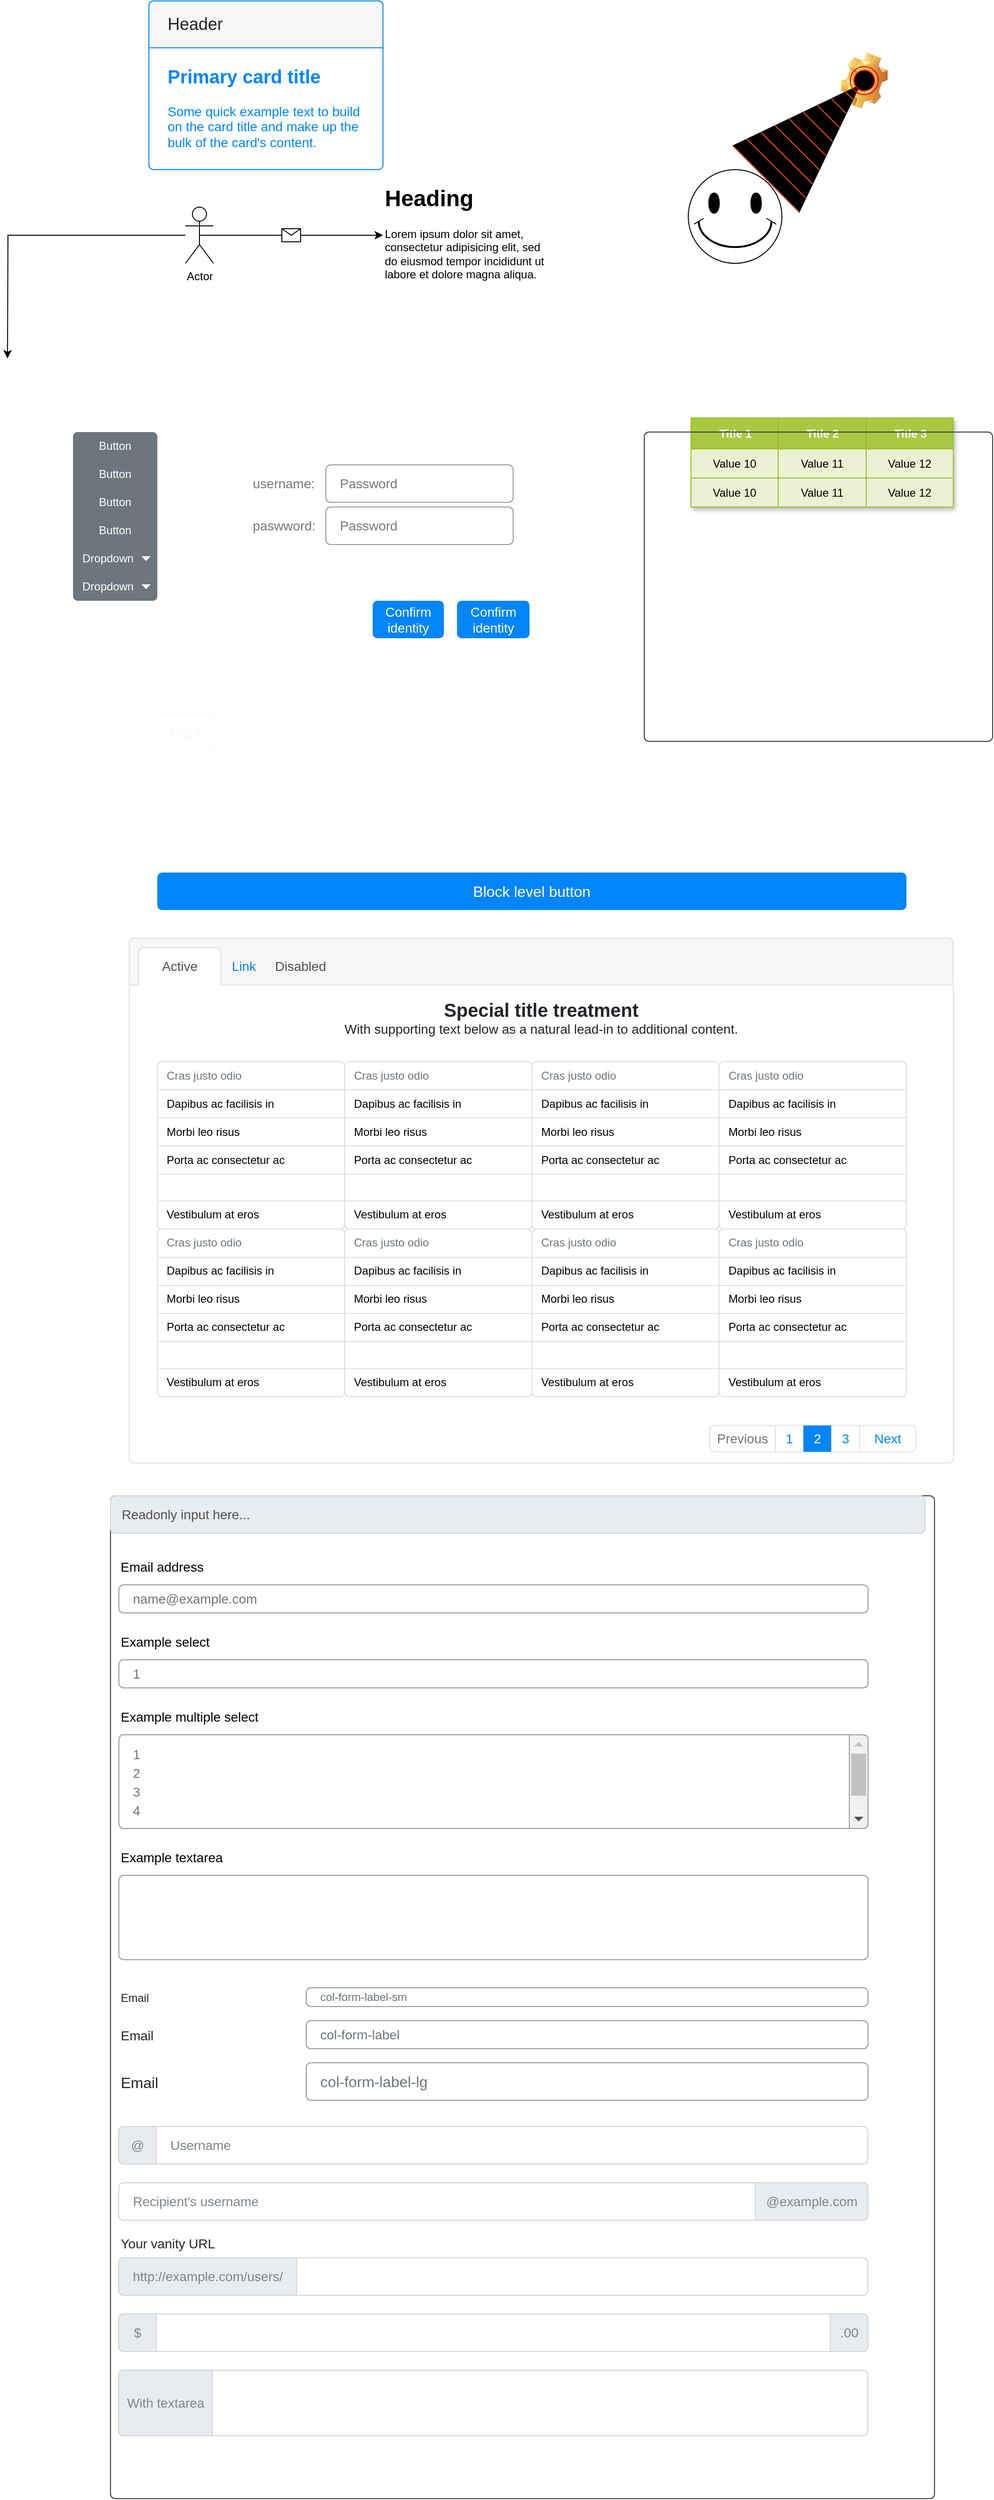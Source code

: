 <mxfile version="24.4.8" type="gitlab">
  <diagram name="第 1 页" id="9zwIhKaYvSqJIRRvtSnT">
    <mxGraphModel dx="2253" dy="757" grid="1" gridSize="10" guides="1" tooltips="1" connect="1" arrows="1" fold="1" page="1" pageScale="1" pageWidth="827" pageHeight="1169" math="1" shadow="0">
      <root>
        <mxCell id="0" />
        <mxCell id="1" parent="0" />
        <mxCell id="rvJyyvLzwJ9JPTI21MUX-2" value="&lt;h1 style=&quot;margin-top: 0px;&quot;&gt;Heading&lt;/h1&gt;&lt;p&gt;Lorem ipsum dolor sit amet, consectetur adipisicing elit, sed do eiusmod tempor incididunt ut labore et dolore magna aliqua.&lt;/p&gt;" style="text;html=1;whiteSpace=wrap;overflow=hidden;rounded=0;" parent="1" vertex="1">
          <mxGeometry x="401" y="260" width="180" height="120" as="geometry" />
        </mxCell>
        <mxCell id="rvJyyvLzwJ9JPTI21MUX-87" value="" style="edgeStyle=orthogonalEdgeStyle;rounded=0;orthogonalLoop=1;jettySize=auto;html=1;" parent="1" source="rvJyyvLzwJ9JPTI21MUX-85" edge="1">
          <mxGeometry relative="1" as="geometry">
            <mxPoint y="451.5" as="targetPoint" />
          </mxGeometry>
        </mxCell>
        <mxCell id="rvJyyvLzwJ9JPTI21MUX-85" value="Actor" style="shape=umlActor;verticalLabelPosition=bottom;verticalAlign=top;html=1;outlineConnect=0;" parent="1" vertex="1">
          <mxGeometry x="190" y="290" width="30" height="60" as="geometry" />
        </mxCell>
        <mxCell id="rvJyyvLzwJ9JPTI21MUX-101" value="" style="endArrow=classic;html=1;rounded=0;exitX=0.5;exitY=0.5;exitDx=0;exitDy=0;exitPerimeter=0;" parent="1" source="rvJyyvLzwJ9JPTI21MUX-85" target="rvJyyvLzwJ9JPTI21MUX-2" edge="1">
          <mxGeometry relative="1" as="geometry">
            <mxPoint x="231" y="320" as="sourcePoint" />
            <mxPoint x="331" y="320" as="targetPoint" />
          </mxGeometry>
        </mxCell>
        <mxCell id="rvJyyvLzwJ9JPTI21MUX-102" value="" style="shape=message;html=1;outlineConnect=0;" parent="rvJyyvLzwJ9JPTI21MUX-101" vertex="1">
          <mxGeometry width="20" height="14" relative="1" as="geometry">
            <mxPoint x="-10" y="-7" as="offset" />
          </mxGeometry>
        </mxCell>
        <mxCell id="rvJyyvLzwJ9JPTI21MUX-103" value="Assets" style="childLayout=tableLayout;recursiveResize=0;strokeColor=#98bf21;fillColor=#A7C942;shadow=1;" parent="1" vertex="1">
          <mxGeometry x="730" y="515" width="280" height="95" as="geometry" />
        </mxCell>
        <mxCell id="rvJyyvLzwJ9JPTI21MUX-104" style="shape=tableRow;horizontal=0;startSize=0;swimlaneHead=0;swimlaneBody=0;top=0;left=0;bottom=0;right=0;dropTarget=0;collapsible=0;recursiveResize=0;expand=0;fontStyle=0;strokeColor=inherit;fillColor=#ffffff;" parent="rvJyyvLzwJ9JPTI21MUX-103" vertex="1">
          <mxGeometry width="280" height="33" as="geometry" />
        </mxCell>
        <mxCell id="rvJyyvLzwJ9JPTI21MUX-105" value="Title 1" style="connectable=0;recursiveResize=0;strokeColor=inherit;fillColor=#A7C942;align=center;fontStyle=1;fontColor=#FFFFFF;html=1;" parent="rvJyyvLzwJ9JPTI21MUX-104" vertex="1">
          <mxGeometry width="93" height="33" as="geometry">
            <mxRectangle width="93" height="33" as="alternateBounds" />
          </mxGeometry>
        </mxCell>
        <mxCell id="rvJyyvLzwJ9JPTI21MUX-106" value="Title 2" style="connectable=0;recursiveResize=0;strokeColor=inherit;fillColor=#A7C942;align=center;fontStyle=1;fontColor=#FFFFFF;html=1;" parent="rvJyyvLzwJ9JPTI21MUX-104" vertex="1">
          <mxGeometry x="93" width="94" height="33" as="geometry">
            <mxRectangle width="94" height="33" as="alternateBounds" />
          </mxGeometry>
        </mxCell>
        <mxCell id="rvJyyvLzwJ9JPTI21MUX-107" value="Title 3" style="connectable=0;recursiveResize=0;strokeColor=inherit;fillColor=#A7C942;align=center;fontStyle=1;fontColor=#FFFFFF;html=1;" parent="rvJyyvLzwJ9JPTI21MUX-104" vertex="1">
          <mxGeometry x="187" width="93" height="33" as="geometry">
            <mxRectangle width="93" height="33" as="alternateBounds" />
          </mxGeometry>
        </mxCell>
        <mxCell id="rvJyyvLzwJ9JPTI21MUX-120" value="" style="shape=tableRow;horizontal=0;startSize=0;swimlaneHead=0;swimlaneBody=0;top=0;left=0;bottom=0;right=0;dropTarget=0;collapsible=0;recursiveResize=0;expand=0;fontStyle=1;strokeColor=inherit;fillColor=#EAF2D3;" parent="rvJyyvLzwJ9JPTI21MUX-103" vertex="1">
          <mxGeometry y="33" width="280" height="31" as="geometry" />
        </mxCell>
        <mxCell id="rvJyyvLzwJ9JPTI21MUX-121" value="Value 10" style="connectable=0;recursiveResize=0;strokeColor=inherit;fillColor=inherit;whiteSpace=wrap;html=1;" parent="rvJyyvLzwJ9JPTI21MUX-120" vertex="1">
          <mxGeometry width="93" height="31" as="geometry">
            <mxRectangle width="93" height="31" as="alternateBounds" />
          </mxGeometry>
        </mxCell>
        <mxCell id="rvJyyvLzwJ9JPTI21MUX-122" value="Value 11" style="connectable=0;recursiveResize=0;strokeColor=inherit;fillColor=inherit;whiteSpace=wrap;html=1;" parent="rvJyyvLzwJ9JPTI21MUX-120" vertex="1">
          <mxGeometry x="93" width="94" height="31" as="geometry">
            <mxRectangle width="94" height="31" as="alternateBounds" />
          </mxGeometry>
        </mxCell>
        <mxCell id="rvJyyvLzwJ9JPTI21MUX-123" value="Value 12" style="connectable=0;recursiveResize=0;strokeColor=inherit;fillColor=inherit;whiteSpace=wrap;html=1;" parent="rvJyyvLzwJ9JPTI21MUX-120" vertex="1">
          <mxGeometry x="187" width="93" height="31" as="geometry">
            <mxRectangle width="93" height="31" as="alternateBounds" />
          </mxGeometry>
        </mxCell>
        <mxCell id="rvJyyvLzwJ9JPTI21MUX-146" value="" style="shape=tableRow;horizontal=0;startSize=0;swimlaneHead=0;swimlaneBody=0;top=0;left=0;bottom=0;right=0;dropTarget=0;collapsible=0;recursiveResize=0;expand=0;fontStyle=1;strokeColor=inherit;fillColor=#EAF2D3;" parent="rvJyyvLzwJ9JPTI21MUX-103" vertex="1">
          <mxGeometry y="64" width="280" height="31" as="geometry" />
        </mxCell>
        <mxCell id="rvJyyvLzwJ9JPTI21MUX-147" value="Value 10" style="connectable=0;recursiveResize=0;strokeColor=inherit;fillColor=inherit;whiteSpace=wrap;html=1;" parent="rvJyyvLzwJ9JPTI21MUX-146" vertex="1">
          <mxGeometry width="93" height="31" as="geometry">
            <mxRectangle width="93" height="31" as="alternateBounds" />
          </mxGeometry>
        </mxCell>
        <mxCell id="rvJyyvLzwJ9JPTI21MUX-148" value="Value 11" style="connectable=0;recursiveResize=0;strokeColor=inherit;fillColor=inherit;whiteSpace=wrap;html=1;" parent="rvJyyvLzwJ9JPTI21MUX-146" vertex="1">
          <mxGeometry x="93" width="94" height="31" as="geometry">
            <mxRectangle width="94" height="31" as="alternateBounds" />
          </mxGeometry>
        </mxCell>
        <mxCell id="rvJyyvLzwJ9JPTI21MUX-149" value="Value 12" style="connectable=0;recursiveResize=0;strokeColor=inherit;fillColor=inherit;whiteSpace=wrap;html=1;" parent="rvJyyvLzwJ9JPTI21MUX-146" vertex="1">
          <mxGeometry x="187" width="93" height="31" as="geometry">
            <mxRectangle width="93" height="31" as="alternateBounds" />
          </mxGeometry>
        </mxCell>
        <mxCell id="rvJyyvLzwJ9JPTI21MUX-210" value="" style="shape=image;html=1;verticalLabelPosition=bottom;verticalAlign=top;imageAspect=0;image=img/clipart/Gear_128x128.png" parent="1" vertex="1">
          <mxGeometry x="890" y="125" width="50" height="60" as="geometry" />
        </mxCell>
        <mxCell id="rvJyyvLzwJ9JPTI21MUX-218" value="" style="verticalLabelPosition=bottom;verticalAlign=top;html=1;shape=mxgraph.basic.smiley" parent="1" vertex="1">
          <mxGeometry x="727" y="250" width="100" height="100" as="geometry" />
        </mxCell>
        <mxCell id="rvJyyvLzwJ9JPTI21MUX-220" value="" style="shape=mxgraph.arrows2.wedgeArrow;html=1;bendable=0;startWidth=50;fillColor=strokeColor;defaultFillColor=invert;defaultGradientColor=invert;rounded=0;" parent="1" edge="1">
          <mxGeometry width="100" height="100" relative="1" as="geometry">
            <mxPoint x="810" y="260" as="sourcePoint" />
            <mxPoint x="910" y="160" as="targetPoint" />
          </mxGeometry>
        </mxCell>
        <mxCell id="rvJyyvLzwJ9JPTI21MUX-219" value="" style="shape=mxgraph.arrows2.wedgeArrowDashed2;html=1;bendable=0;startWidth=50;stepSize=15;rounded=0;fillColor=#FF6726;strokeColor=#FF5112;" parent="1" edge="1">
          <mxGeometry width="100" height="100" relative="1" as="geometry">
            <mxPoint x="810" y="260" as="sourcePoint" />
            <mxPoint x="910" y="160" as="targetPoint" />
          </mxGeometry>
        </mxCell>
        <mxCell id="rvJyyvLzwJ9JPTI21MUX-221" value="" style="ellipse;html=1;shape=endState;fillColor=#000000;strokeColor=#ff0000;" parent="1" vertex="1">
          <mxGeometry x="900" y="140" width="30" height="30" as="geometry" />
        </mxCell>
        <mxCell id="rvJyyvLzwJ9JPTI21MUX-223" value="&lt;b&gt;&lt;font style=&quot;font-size: 20px&quot;&gt;Primary card title&lt;/font&gt;&lt;/b&gt;&lt;br style=&quot;font-size: 14px&quot;&gt;&lt;br style=&quot;font-size: 14px&quot;&gt;Some quick example text to build on the card title and make up the bulk of the card&#39;s content." style="html=1;shadow=0;dashed=0;shape=mxgraph.bootstrap.rrect;rSize=5;strokeColor=#0085FC;html=1;whiteSpace=wrap;fillColor=#ffffff;fontColor=#0085FC;verticalAlign=bottom;align=left;spacing=20;spacingBottom=0;fontSize=14;" parent="1" vertex="1">
          <mxGeometry x="151" y="70" width="250" height="180" as="geometry" />
        </mxCell>
        <mxCell id="rvJyyvLzwJ9JPTI21MUX-224" value="Header" style="html=1;shadow=0;dashed=0;shape=mxgraph.bootstrap.topButton;rSize=5;perimeter=none;whiteSpace=wrap;fillColor=#F7F7F7;strokeColor=#0085FC;fontColor=#212529;resizeWidth=1;fontSize=18;align=left;spacing=20;" parent="rvJyyvLzwJ9JPTI21MUX-223" vertex="1">
          <mxGeometry width="250" height="50" relative="1" as="geometry" />
        </mxCell>
        <mxCell id="rvJyyvLzwJ9JPTI21MUX-225" value="paswword:" style="strokeColor=none;fillColor=none;fontColor=#777777;whiteSpace=wrap;align=left;verticalAlign=middle;fontStyle=0;fontSize=14;" parent="1" vertex="1">
          <mxGeometry x="260" y="610" width="150" height="40" as="geometry" />
        </mxCell>
        <mxCell id="rvJyyvLzwJ9JPTI21MUX-226" value="Password" style="html=1;shadow=0;dashed=0;shape=mxgraph.bootstrap.rrect;rSize=5;strokeColor=#999999;fillColor=#ffffff;fontColor=#777777;whiteSpace=wrap;align=left;verticalAlign=middle;fontStyle=0;fontSize=14;spacing=15;" parent="1" vertex="1">
          <mxGeometry x="340" y="610" width="200" height="40" as="geometry" />
        </mxCell>
        <mxCell id="rvJyyvLzwJ9JPTI21MUX-227" value="Confirm identity" style="html=1;shadow=0;dashed=0;shape=mxgraph.bootstrap.rrect;rSize=5;strokeColor=none;fillColor=#0085FC;fontColor=#ffffff;whiteSpace=wrap;align=center;verticalAlign=middle;fontStyle=0;fontSize=14;spacing=14;" parent="1" vertex="1">
          <mxGeometry x="390" y="710" width="76" height="40" as="geometry" />
        </mxCell>
        <mxCell id="rvJyyvLzwJ9JPTI21MUX-260" value="username:" style="strokeColor=none;fillColor=none;fontColor=#777777;whiteSpace=wrap;align=left;verticalAlign=middle;fontStyle=0;fontSize=14;" parent="1" vertex="1">
          <mxGeometry x="260" y="565" width="150" height="40" as="geometry" />
        </mxCell>
        <mxCell id="rvJyyvLzwJ9JPTI21MUX-261" value="Password" style="html=1;shadow=0;dashed=0;shape=mxgraph.bootstrap.rrect;rSize=5;strokeColor=#999999;fillColor=#ffffff;fontColor=#777777;whiteSpace=wrap;align=left;verticalAlign=middle;fontStyle=0;fontSize=14;spacing=15;" parent="1" vertex="1">
          <mxGeometry x="340" y="565" width="200" height="40" as="geometry" />
        </mxCell>
        <mxCell id="rvJyyvLzwJ9JPTI21MUX-262" value="Confirm identity" style="html=1;shadow=0;dashed=0;shape=mxgraph.bootstrap.rrect;rSize=5;strokeColor=none;fillColor=#0085FC;fontColor=#ffffff;whiteSpace=wrap;align=center;verticalAlign=middle;fontStyle=0;fontSize=14;spacing=14;" parent="1" vertex="1">
          <mxGeometry x="480" y="710" width="77.5" height="40" as="geometry" />
        </mxCell>
        <mxCell id="rvJyyvLzwJ9JPTI21MUX-263" value="" style="html=1;shadow=0;dashed=0;shape=mxgraph.bootstrap.rrect;rSize=5;strokeColor=none;html=1;whiteSpace=wrap;fillColor=#6C767D;fontColor=#ffffff;sketch=0;" parent="1" vertex="1">
          <mxGeometry x="70" y="530" width="90" height="180" as="geometry" />
        </mxCell>
        <mxCell id="rvJyyvLzwJ9JPTI21MUX-264" value="Button" style="strokeColor=inherit;fillColor=inherit;gradientColor=inherit;fontColor=inherit;html=1;shadow=0;dashed=0;shape=mxgraph.bootstrap.topButton;rSize=5;perimeter=none;whiteSpace=wrap;resizeWidth=1;sketch=0;" parent="rvJyyvLzwJ9JPTI21MUX-263" vertex="1">
          <mxGeometry width="90" height="30" relative="1" as="geometry" />
        </mxCell>
        <mxCell id="rvJyyvLzwJ9JPTI21MUX-265" value="Button" style="strokeColor=inherit;fillColor=inherit;gradientColor=inherit;fontColor=inherit;html=1;shadow=0;dashed=0;perimeter=none;whiteSpace=wrap;resizeWidth=1;sketch=0;" parent="rvJyyvLzwJ9JPTI21MUX-263" vertex="1">
          <mxGeometry width="90" height="30" relative="1" as="geometry">
            <mxPoint y="30" as="offset" />
          </mxGeometry>
        </mxCell>
        <mxCell id="rvJyyvLzwJ9JPTI21MUX-266" value="Button" style="strokeColor=inherit;fillColor=inherit;gradientColor=inherit;fontColor=inherit;html=1;shadow=0;dashed=0;perimeter=none;whiteSpace=wrap;resizeWidth=1;sketch=0;" parent="rvJyyvLzwJ9JPTI21MUX-263" vertex="1">
          <mxGeometry width="90" height="30" relative="1" as="geometry">
            <mxPoint y="60" as="offset" />
          </mxGeometry>
        </mxCell>
        <mxCell id="rvJyyvLzwJ9JPTI21MUX-267" value="Button" style="strokeColor=inherit;fillColor=inherit;gradientColor=inherit;fontColor=inherit;html=1;shadow=0;dashed=0;perimeter=none;whiteSpace=wrap;resizeWidth=1;sketch=0;" parent="rvJyyvLzwJ9JPTI21MUX-263" vertex="1">
          <mxGeometry width="90" height="30" relative="1" as="geometry">
            <mxPoint y="90" as="offset" />
          </mxGeometry>
        </mxCell>
        <mxCell id="rvJyyvLzwJ9JPTI21MUX-268" value="Dropdown" style="strokeColor=inherit;fillColor=inherit;gradientColor=inherit;fontColor=inherit;html=1;shadow=0;dashed=0;perimeter=none;whiteSpace=wrap;resizeWidth=1;align=left;spacing=10;sketch=0;" parent="rvJyyvLzwJ9JPTI21MUX-263" vertex="1">
          <mxGeometry width="90" height="30" relative="1" as="geometry">
            <mxPoint y="120" as="offset" />
          </mxGeometry>
        </mxCell>
        <mxCell id="rvJyyvLzwJ9JPTI21MUX-269" value="" style="shape=triangle;direction=south;fillColor=#ffffff;strokeColor=none;perimeter=none;sketch=0;" parent="rvJyyvLzwJ9JPTI21MUX-268" vertex="1">
          <mxGeometry x="1" y="0.5" width="10" height="5" relative="1" as="geometry">
            <mxPoint x="-17" y="-2.5" as="offset" />
          </mxGeometry>
        </mxCell>
        <mxCell id="rvJyyvLzwJ9JPTI21MUX-270" value="Dropdown" style="strokeColor=inherit;fillColor=inherit;gradientColor=inherit;fontColor=inherit;html=1;shadow=0;dashed=0;shape=mxgraph.bootstrap.bottomButton;rSize=5;perimeter=none;whiteSpace=wrap;resizeWidth=1;resizeHeight=0;align=left;spacing=10;sketch=0;" parent="rvJyyvLzwJ9JPTI21MUX-263" vertex="1">
          <mxGeometry y="1" width="90" height="30" relative="1" as="geometry">
            <mxPoint y="-30" as="offset" />
          </mxGeometry>
        </mxCell>
        <mxCell id="rvJyyvLzwJ9JPTI21MUX-271" value="" style="shape=triangle;direction=south;fillColor=#ffffff;strokeColor=none;perimeter=none;sketch=0;" parent="rvJyyvLzwJ9JPTI21MUX-270" vertex="1">
          <mxGeometry x="1" y="0.5" width="10" height="5" relative="1" as="geometry">
            <mxPoint x="-17" y="-2.5" as="offset" />
          </mxGeometry>
        </mxCell>
        <mxCell id="rvJyyvLzwJ9JPTI21MUX-273" value="Light" style="html=1;shadow=0;dashed=0;shape=mxgraph.bootstrap.rrect;rSize=5;strokeColor=#F8F9FA;strokeWidth=1;fillColor=none;fontColor=#F8F9FA;whiteSpace=wrap;align=center;verticalAlign=middle;spacingLeft=0;fontStyle=0;fontSize=16;spacing=5;" parent="1" vertex="1">
          <mxGeometry x="160" y="830" width="60" height="40" as="geometry" />
        </mxCell>
        <mxCell id="rvJyyvLzwJ9JPTI21MUX-274" value="" style="html=1;shadow=0;dashed=0;shape=mxgraph.bootstrap.rrect;rSize=5;strokeColor=#343A40;strokeWidth=1;fillColor=none;fontColor=#343A40;whiteSpace=wrap;align=center;verticalAlign=middle;spacingLeft=0;fontStyle=0;fontSize=16;spacing=5;" parent="1" vertex="1">
          <mxGeometry x="680" y="530" width="372" height="330" as="geometry" />
        </mxCell>
        <mxCell id="rvJyyvLzwJ9JPTI21MUX-275" value="Block level button" style="html=1;shadow=0;dashed=0;shape=mxgraph.bootstrap.rrect;rSize=5;strokeColor=none;strokeWidth=1;fillColor=#0085FC;fontColor=#FFFFFF;whiteSpace=wrap;align=center;verticalAlign=middle;spacingLeft=0;fontStyle=0;fontSize=16;spacing=5;" parent="1" vertex="1">
          <mxGeometry x="160" y="1000" width="800" height="40" as="geometry" />
        </mxCell>
        <mxCell id="rvJyyvLzwJ9JPTI21MUX-276" value="" style="html=1;shadow=0;dashed=0;shape=mxgraph.bootstrap.rrect;rSize=5;strokeColor=#DFDFDF;html=1;whiteSpace=wrap;fillColor=#FFFFFF;fontColor=#000000;" parent="1" vertex="1">
          <mxGeometry x="130" y="1070" width="880" height="560" as="geometry" />
        </mxCell>
        <mxCell id="rvJyyvLzwJ9JPTI21MUX-277" value="" style="html=1;shadow=0;dashed=0;shape=mxgraph.bootstrap.topButton;strokeColor=inherit;fillColor=#F7F7F7;rSize=5;perimeter=none;whiteSpace=wrap;resizeWidth=1;align=center;spacing=20;fontSize=14;" parent="rvJyyvLzwJ9JPTI21MUX-276" vertex="1">
          <mxGeometry width="880.0" height="50" relative="1" as="geometry" />
        </mxCell>
        <mxCell id="rvJyyvLzwJ9JPTI21MUX-278" value="Active" style="html=1;shadow=0;dashed=0;shape=mxgraph.bootstrap.tabTop;strokeColor=#DFDFDF;fillColor=#ffffff;rSize=5;perimeter=none;whiteSpace=wrap;resizeWidth=1;align=center;spacing=20;fontSize=14;fontColor=#4B5259;" parent="rvJyyvLzwJ9JPTI21MUX-276" vertex="1">
          <mxGeometry width="88.0" height="40" relative="1" as="geometry">
            <mxPoint x="10" y="10" as="offset" />
          </mxGeometry>
        </mxCell>
        <mxCell id="rvJyyvLzwJ9JPTI21MUX-279" value="Link" style="strokeColor=none;fillColor=none;rSize=5;perimeter=none;whiteSpace=wrap;resizeWidth=1;align=center;spacing=20;fontSize=14;fontColor=#0085FC;" parent="rvJyyvLzwJ9JPTI21MUX-276" vertex="1">
          <mxGeometry width="55.0" height="40" relative="1" as="geometry">
            <mxPoint x="95" y="10" as="offset" />
          </mxGeometry>
        </mxCell>
        <mxCell id="rvJyyvLzwJ9JPTI21MUX-280" value="Disabled" style="strokeColor=none;fillColor=none;rSize=5;perimeter=none;whiteSpace=wrap;resizeWidth=1;align=center;spacing=20;fontSize=14;fontColor=#0085FC;fontColor=#4B5259;" parent="rvJyyvLzwJ9JPTI21MUX-276" vertex="1">
          <mxGeometry width="66" height="40" relative="1" as="geometry">
            <mxPoint x="150" y="10" as="offset" />
          </mxGeometry>
        </mxCell>
        <mxCell id="rvJyyvLzwJ9JPTI21MUX-281" value="&lt;b&gt;&lt;font style=&quot;font-size: 20px&quot;&gt;Special title treatment&lt;/font&gt;&lt;/b&gt;&lt;br style=&quot;font-size: 14px&quot;&gt;With supporting text below as a natural lead-in to additional content." style="perimeter=none;html=1;whiteSpace=wrap;fillColor=none;strokeColor=none;resizeWidth=1;verticalAlign=top;align=center;spacing=20;spacingTop=-10;fontSize=14;fontColor=#212529" parent="rvJyyvLzwJ9JPTI21MUX-276" vertex="1">
          <mxGeometry width="880.0" height="120" relative="1" as="geometry">
            <mxPoint y="50" as="offset" />
          </mxGeometry>
        </mxCell>
        <mxCell id="rvJyyvLzwJ9JPTI21MUX-364" value="" style="html=1;shadow=0;dashed=0;shape=mxgraph.bootstrap.rrect;rSize=5;strokeColor=#DFDFDF;html=1;whiteSpace=wrap;fillColor=#FFFFFF;fontColor=#000000;" parent="rvJyyvLzwJ9JPTI21MUX-276" vertex="1">
          <mxGeometry x="30" y="131.769" width="200" height="178.723" as="geometry" />
        </mxCell>
        <mxCell id="rvJyyvLzwJ9JPTI21MUX-365" value="Cras justo odio" style="html=1;shadow=0;dashed=0;shape=mxgraph.bootstrap.topButton;rSize=5;strokeColor=inherit;fillColor=#ffffff;fontColor=#6C767D;perimeter=none;whiteSpace=wrap;resizeWidth=1;align=left;spacing=10;" parent="rvJyyvLzwJ9JPTI21MUX-364" vertex="1">
          <mxGeometry width="200" height="30" relative="1" as="geometry" />
        </mxCell>
        <mxCell id="rvJyyvLzwJ9JPTI21MUX-366" value="Dapibus ac facilisis in" style="strokeColor=inherit;fillColor=inherit;gradientColor=inherit;fontColor=inherit;html=1;shadow=0;dashed=0;perimeter=none;whiteSpace=wrap;resizeWidth=1;align=left;spacing=10;" parent="rvJyyvLzwJ9JPTI21MUX-364" vertex="1">
          <mxGeometry width="200" height="30" relative="1" as="geometry">
            <mxPoint y="30" as="offset" />
          </mxGeometry>
        </mxCell>
        <mxCell id="rvJyyvLzwJ9JPTI21MUX-367" value="Morbi leo risus" style="strokeColor=inherit;fillColor=inherit;gradientColor=inherit;fontColor=inherit;html=1;shadow=0;dashed=0;perimeter=none;whiteSpace=wrap;resizeWidth=1;align=left;spacing=10;" parent="rvJyyvLzwJ9JPTI21MUX-364" vertex="1">
          <mxGeometry width="200" height="30" relative="1" as="geometry">
            <mxPoint y="60" as="offset" />
          </mxGeometry>
        </mxCell>
        <mxCell id="rvJyyvLzwJ9JPTI21MUX-368" value="Porta ac consectetur ac" style="strokeColor=inherit;fillColor=inherit;gradientColor=inherit;fontColor=inherit;html=1;shadow=0;dashed=0;perimeter=none;whiteSpace=wrap;resizeWidth=1;align=left;spacing=10;" parent="rvJyyvLzwJ9JPTI21MUX-364" vertex="1">
          <mxGeometry width="200" height="30" relative="1" as="geometry">
            <mxPoint y="90" as="offset" />
          </mxGeometry>
        </mxCell>
        <mxCell id="rvJyyvLzwJ9JPTI21MUX-369" value="Vestibulum at eros" style="strokeColor=inherit;fillColor=inherit;gradientColor=inherit;fontColor=inherit;html=1;shadow=0;dashed=0;shape=mxgraph.bootstrap.bottomButton;rSize=5;perimeter=none;whiteSpace=wrap;resizeWidth=1;resizeHeight=0;align=left;spacing=10;" parent="rvJyyvLzwJ9JPTI21MUX-364" vertex="1">
          <mxGeometry y="1" width="200" height="30" relative="1" as="geometry">
            <mxPoint y="-30" as="offset" />
          </mxGeometry>
        </mxCell>
        <mxCell id="rvJyyvLzwJ9JPTI21MUX-370" value="" style="html=1;shadow=0;dashed=0;shape=mxgraph.bootstrap.rrect;rSize=5;strokeColor=#DFDFDF;html=1;whiteSpace=wrap;fillColor=#FFFFFF;fontColor=#000000;" parent="rvJyyvLzwJ9JPTI21MUX-276" vertex="1">
          <mxGeometry x="230" y="131.769" width="200" height="178.723" as="geometry" />
        </mxCell>
        <mxCell id="rvJyyvLzwJ9JPTI21MUX-371" value="Cras justo odio" style="html=1;shadow=0;dashed=0;shape=mxgraph.bootstrap.topButton;rSize=5;strokeColor=inherit;fillColor=#ffffff;fontColor=#6C767D;perimeter=none;whiteSpace=wrap;resizeWidth=1;align=left;spacing=10;" parent="rvJyyvLzwJ9JPTI21MUX-370" vertex="1">
          <mxGeometry width="200" height="30" relative="1" as="geometry" />
        </mxCell>
        <mxCell id="rvJyyvLzwJ9JPTI21MUX-372" value="Dapibus ac facilisis in" style="strokeColor=inherit;fillColor=inherit;gradientColor=inherit;fontColor=inherit;html=1;shadow=0;dashed=0;perimeter=none;whiteSpace=wrap;resizeWidth=1;align=left;spacing=10;" parent="rvJyyvLzwJ9JPTI21MUX-370" vertex="1">
          <mxGeometry width="200" height="30" relative="1" as="geometry">
            <mxPoint y="30" as="offset" />
          </mxGeometry>
        </mxCell>
        <mxCell id="rvJyyvLzwJ9JPTI21MUX-373" value="Morbi leo risus" style="strokeColor=inherit;fillColor=inherit;gradientColor=inherit;fontColor=inherit;html=1;shadow=0;dashed=0;perimeter=none;whiteSpace=wrap;resizeWidth=1;align=left;spacing=10;" parent="rvJyyvLzwJ9JPTI21MUX-370" vertex="1">
          <mxGeometry width="200" height="30" relative="1" as="geometry">
            <mxPoint y="60" as="offset" />
          </mxGeometry>
        </mxCell>
        <mxCell id="rvJyyvLzwJ9JPTI21MUX-374" value="Porta ac consectetur ac" style="strokeColor=inherit;fillColor=inherit;gradientColor=inherit;fontColor=inherit;html=1;shadow=0;dashed=0;perimeter=none;whiteSpace=wrap;resizeWidth=1;align=left;spacing=10;" parent="rvJyyvLzwJ9JPTI21MUX-370" vertex="1">
          <mxGeometry width="200" height="30" relative="1" as="geometry">
            <mxPoint y="90" as="offset" />
          </mxGeometry>
        </mxCell>
        <mxCell id="rvJyyvLzwJ9JPTI21MUX-375" value="Vestibulum at eros" style="strokeColor=inherit;fillColor=inherit;gradientColor=inherit;fontColor=inherit;html=1;shadow=0;dashed=0;shape=mxgraph.bootstrap.bottomButton;rSize=5;perimeter=none;whiteSpace=wrap;resizeWidth=1;resizeHeight=0;align=left;spacing=10;" parent="rvJyyvLzwJ9JPTI21MUX-370" vertex="1">
          <mxGeometry y="1" width="200" height="30" relative="1" as="geometry">
            <mxPoint y="-30" as="offset" />
          </mxGeometry>
        </mxCell>
        <mxCell id="rvJyyvLzwJ9JPTI21MUX-376" value="" style="html=1;shadow=0;dashed=0;shape=mxgraph.bootstrap.rrect;rSize=5;strokeColor=#DFDFDF;html=1;whiteSpace=wrap;fillColor=#FFFFFF;fontColor=#000000;" parent="rvJyyvLzwJ9JPTI21MUX-276" vertex="1">
          <mxGeometry x="430.0" y="131.769" width="200" height="178.723" as="geometry" />
        </mxCell>
        <mxCell id="rvJyyvLzwJ9JPTI21MUX-377" value="Cras justo odio" style="html=1;shadow=0;dashed=0;shape=mxgraph.bootstrap.topButton;rSize=5;strokeColor=inherit;fillColor=#ffffff;fontColor=#6C767D;perimeter=none;whiteSpace=wrap;resizeWidth=1;align=left;spacing=10;" parent="rvJyyvLzwJ9JPTI21MUX-376" vertex="1">
          <mxGeometry width="200" height="30" relative="1" as="geometry" />
        </mxCell>
        <mxCell id="rvJyyvLzwJ9JPTI21MUX-378" value="Dapibus ac facilisis in" style="strokeColor=inherit;fillColor=inherit;gradientColor=inherit;fontColor=inherit;html=1;shadow=0;dashed=0;perimeter=none;whiteSpace=wrap;resizeWidth=1;align=left;spacing=10;" parent="rvJyyvLzwJ9JPTI21MUX-376" vertex="1">
          <mxGeometry width="200" height="30" relative="1" as="geometry">
            <mxPoint y="30" as="offset" />
          </mxGeometry>
        </mxCell>
        <mxCell id="rvJyyvLzwJ9JPTI21MUX-379" value="Morbi leo risus" style="strokeColor=inherit;fillColor=inherit;gradientColor=inherit;fontColor=inherit;html=1;shadow=0;dashed=0;perimeter=none;whiteSpace=wrap;resizeWidth=1;align=left;spacing=10;" parent="rvJyyvLzwJ9JPTI21MUX-376" vertex="1">
          <mxGeometry width="200" height="30" relative="1" as="geometry">
            <mxPoint y="60" as="offset" />
          </mxGeometry>
        </mxCell>
        <mxCell id="rvJyyvLzwJ9JPTI21MUX-380" value="Porta ac consectetur ac" style="strokeColor=inherit;fillColor=inherit;gradientColor=inherit;fontColor=inherit;html=1;shadow=0;dashed=0;perimeter=none;whiteSpace=wrap;resizeWidth=1;align=left;spacing=10;" parent="rvJyyvLzwJ9JPTI21MUX-376" vertex="1">
          <mxGeometry width="200" height="30" relative="1" as="geometry">
            <mxPoint y="90" as="offset" />
          </mxGeometry>
        </mxCell>
        <mxCell id="rvJyyvLzwJ9JPTI21MUX-381" value="Vestibulum at eros" style="strokeColor=inherit;fillColor=inherit;gradientColor=inherit;fontColor=inherit;html=1;shadow=0;dashed=0;shape=mxgraph.bootstrap.bottomButton;rSize=5;perimeter=none;whiteSpace=wrap;resizeWidth=1;resizeHeight=0;align=left;spacing=10;" parent="rvJyyvLzwJ9JPTI21MUX-376" vertex="1">
          <mxGeometry y="1" width="200" height="30" relative="1" as="geometry">
            <mxPoint y="-30" as="offset" />
          </mxGeometry>
        </mxCell>
        <mxCell id="rvJyyvLzwJ9JPTI21MUX-382" value="" style="html=1;shadow=0;dashed=0;shape=mxgraph.bootstrap.rrect;rSize=5;strokeColor=#DFDFDF;html=1;whiteSpace=wrap;fillColor=#FFFFFF;fontColor=#000000;" parent="rvJyyvLzwJ9JPTI21MUX-276" vertex="1">
          <mxGeometry x="630.0" y="131.769" width="200" height="178.723" as="geometry" />
        </mxCell>
        <mxCell id="rvJyyvLzwJ9JPTI21MUX-383" value="Cras justo odio" style="html=1;shadow=0;dashed=0;shape=mxgraph.bootstrap.topButton;rSize=5;strokeColor=inherit;fillColor=#ffffff;fontColor=#6C767D;perimeter=none;whiteSpace=wrap;resizeWidth=1;align=left;spacing=10;" parent="rvJyyvLzwJ9JPTI21MUX-382" vertex="1">
          <mxGeometry width="200" height="30" relative="1" as="geometry" />
        </mxCell>
        <mxCell id="rvJyyvLzwJ9JPTI21MUX-384" value="Dapibus ac facilisis in" style="strokeColor=inherit;fillColor=inherit;gradientColor=inherit;fontColor=inherit;html=1;shadow=0;dashed=0;perimeter=none;whiteSpace=wrap;resizeWidth=1;align=left;spacing=10;" parent="rvJyyvLzwJ9JPTI21MUX-382" vertex="1">
          <mxGeometry width="200" height="30" relative="1" as="geometry">
            <mxPoint y="30" as="offset" />
          </mxGeometry>
        </mxCell>
        <mxCell id="rvJyyvLzwJ9JPTI21MUX-385" value="Morbi leo risus" style="strokeColor=inherit;fillColor=inherit;gradientColor=inherit;fontColor=inherit;html=1;shadow=0;dashed=0;perimeter=none;whiteSpace=wrap;resizeWidth=1;align=left;spacing=10;" parent="rvJyyvLzwJ9JPTI21MUX-382" vertex="1">
          <mxGeometry width="200" height="30" relative="1" as="geometry">
            <mxPoint y="60" as="offset" />
          </mxGeometry>
        </mxCell>
        <mxCell id="rvJyyvLzwJ9JPTI21MUX-386" value="Porta ac consectetur ac" style="strokeColor=inherit;fillColor=inherit;gradientColor=inherit;fontColor=inherit;html=1;shadow=0;dashed=0;perimeter=none;whiteSpace=wrap;resizeWidth=1;align=left;spacing=10;" parent="rvJyyvLzwJ9JPTI21MUX-382" vertex="1">
          <mxGeometry width="200" height="30" relative="1" as="geometry">
            <mxPoint y="90" as="offset" />
          </mxGeometry>
        </mxCell>
        <mxCell id="rvJyyvLzwJ9JPTI21MUX-387" value="Vestibulum at eros" style="strokeColor=inherit;fillColor=inherit;gradientColor=inherit;fontColor=inherit;html=1;shadow=0;dashed=0;shape=mxgraph.bootstrap.bottomButton;rSize=5;perimeter=none;whiteSpace=wrap;resizeWidth=1;resizeHeight=0;align=left;spacing=10;" parent="rvJyyvLzwJ9JPTI21MUX-382" vertex="1">
          <mxGeometry y="1" width="200" height="30" relative="1" as="geometry">
            <mxPoint y="-30" as="offset" />
          </mxGeometry>
        </mxCell>
        <mxCell id="rvJyyvLzwJ9JPTI21MUX-254" value="" style="html=1;shadow=0;dashed=0;shape=mxgraph.bootstrap.rrect;rSize=5;strokeColor=#DEE2E6;html=1;whiteSpace=wrap;fillColor=#ffffff;fontColor=#0085FC;fontSize=14;" parent="rvJyyvLzwJ9JPTI21MUX-276" vertex="1">
          <mxGeometry x="620" y="520" width="220" height="28.09" as="geometry" />
        </mxCell>
        <mxCell id="rvJyyvLzwJ9JPTI21MUX-255" value="Previous" style="strokeColor=inherit;fillColor=inherit;gradientColor=inherit;html=1;shadow=0;dashed=0;shape=mxgraph.bootstrap.leftButton;rSize=5;perimeter=none;whiteSpace=wrap;resizeHeight=1;fontColor=#6C767D;fontSize=14;" parent="rvJyyvLzwJ9JPTI21MUX-254" vertex="1">
          <mxGeometry width="70" height="28.09" relative="1" as="geometry" />
        </mxCell>
        <mxCell id="rvJyyvLzwJ9JPTI21MUX-256" value="1" style="strokeColor=inherit;fillColor=inherit;gradientColor=inherit;fontColor=inherit;html=1;shadow=0;dashed=0;perimeter=none;whiteSpace=wrap;resizeHeight=1;fontSize=14;" parent="rvJyyvLzwJ9JPTI21MUX-254" vertex="1">
          <mxGeometry width="30" height="28.09" relative="1" as="geometry">
            <mxPoint x="70" as="offset" />
          </mxGeometry>
        </mxCell>
        <mxCell id="rvJyyvLzwJ9JPTI21MUX-257" value="2" style="html=1;shadow=0;dashed=0;perimeter=none;whiteSpace=wrap;resizeHeight=1;fillColor=#0085FC;strokeColor=none;fontColor=#ffffff;fontSize=14;" parent="rvJyyvLzwJ9JPTI21MUX-254" vertex="1">
          <mxGeometry width="30" height="28.09" relative="1" as="geometry">
            <mxPoint x="100" as="offset" />
          </mxGeometry>
        </mxCell>
        <mxCell id="rvJyyvLzwJ9JPTI21MUX-258" value="3" style="strokeColor=inherit;fillColor=inherit;gradientColor=inherit;fontColor=inherit;html=1;shadow=0;dashed=0;perimeter=none;whiteSpace=wrap;resizeHeight=1;fontSize=14;" parent="rvJyyvLzwJ9JPTI21MUX-254" vertex="1">
          <mxGeometry width="30" height="28.09" relative="1" as="geometry">
            <mxPoint x="130" as="offset" />
          </mxGeometry>
        </mxCell>
        <mxCell id="rvJyyvLzwJ9JPTI21MUX-259" value="Next" style="strokeColor=inherit;fillColor=inherit;gradientColor=inherit;fontColor=inherit;html=1;shadow=0;dashed=0;shape=mxgraph.bootstrap.rightButton;rSize=5;perimeter=none;whiteSpace=wrap;resizeHeight=1;fontSize=14;" parent="rvJyyvLzwJ9JPTI21MUX-254" vertex="1">
          <mxGeometry x="1" width="60" height="28.09" relative="1" as="geometry">
            <mxPoint x="-60" as="offset" />
          </mxGeometry>
        </mxCell>
        <mxCell id="rvJyyvLzwJ9JPTI21MUX-401" value="" style="html=1;shadow=0;dashed=0;shape=mxgraph.bootstrap.rrect;rSize=5;strokeColor=#DFDFDF;html=1;whiteSpace=wrap;fillColor=#FFFFFF;fontColor=#000000;" parent="rvJyyvLzwJ9JPTI21MUX-276" vertex="1">
          <mxGeometry x="30" y="310.492" width="200" height="178.723" as="geometry" />
        </mxCell>
        <mxCell id="rvJyyvLzwJ9JPTI21MUX-402" value="Cras justo odio" style="html=1;shadow=0;dashed=0;shape=mxgraph.bootstrap.topButton;rSize=5;strokeColor=inherit;fillColor=#ffffff;fontColor=#6C767D;perimeter=none;whiteSpace=wrap;resizeWidth=1;align=left;spacing=10;" parent="rvJyyvLzwJ9JPTI21MUX-401" vertex="1">
          <mxGeometry width="200" height="30" relative="1" as="geometry" />
        </mxCell>
        <mxCell id="rvJyyvLzwJ9JPTI21MUX-403" value="Dapibus ac facilisis in" style="strokeColor=inherit;fillColor=inherit;gradientColor=inherit;fontColor=inherit;html=1;shadow=0;dashed=0;perimeter=none;whiteSpace=wrap;resizeWidth=1;align=left;spacing=10;" parent="rvJyyvLzwJ9JPTI21MUX-401" vertex="1">
          <mxGeometry width="200" height="30" relative="1" as="geometry">
            <mxPoint y="30" as="offset" />
          </mxGeometry>
        </mxCell>
        <mxCell id="rvJyyvLzwJ9JPTI21MUX-404" value="Morbi leo risus" style="strokeColor=inherit;fillColor=inherit;gradientColor=inherit;fontColor=inherit;html=1;shadow=0;dashed=0;perimeter=none;whiteSpace=wrap;resizeWidth=1;align=left;spacing=10;" parent="rvJyyvLzwJ9JPTI21MUX-401" vertex="1">
          <mxGeometry width="200" height="30" relative="1" as="geometry">
            <mxPoint y="60" as="offset" />
          </mxGeometry>
        </mxCell>
        <mxCell id="rvJyyvLzwJ9JPTI21MUX-405" value="Porta ac consectetur ac" style="strokeColor=inherit;fillColor=inherit;gradientColor=inherit;fontColor=inherit;html=1;shadow=0;dashed=0;perimeter=none;whiteSpace=wrap;resizeWidth=1;align=left;spacing=10;" parent="rvJyyvLzwJ9JPTI21MUX-401" vertex="1">
          <mxGeometry width="200" height="30" relative="1" as="geometry">
            <mxPoint y="90" as="offset" />
          </mxGeometry>
        </mxCell>
        <mxCell id="rvJyyvLzwJ9JPTI21MUX-406" value="Vestibulum at eros" style="strokeColor=inherit;fillColor=inherit;gradientColor=inherit;fontColor=inherit;html=1;shadow=0;dashed=0;shape=mxgraph.bootstrap.bottomButton;rSize=5;perimeter=none;whiteSpace=wrap;resizeWidth=1;resizeHeight=0;align=left;spacing=10;" parent="rvJyyvLzwJ9JPTI21MUX-401" vertex="1">
          <mxGeometry y="1" width="200" height="30" relative="1" as="geometry">
            <mxPoint y="-30" as="offset" />
          </mxGeometry>
        </mxCell>
        <mxCell id="rvJyyvLzwJ9JPTI21MUX-407" value="" style="html=1;shadow=0;dashed=0;shape=mxgraph.bootstrap.rrect;rSize=5;strokeColor=#DFDFDF;html=1;whiteSpace=wrap;fillColor=#FFFFFF;fontColor=#000000;" parent="rvJyyvLzwJ9JPTI21MUX-276" vertex="1">
          <mxGeometry x="230" y="310.492" width="200" height="178.723" as="geometry" />
        </mxCell>
        <mxCell id="rvJyyvLzwJ9JPTI21MUX-408" value="Cras justo odio" style="html=1;shadow=0;dashed=0;shape=mxgraph.bootstrap.topButton;rSize=5;strokeColor=inherit;fillColor=#ffffff;fontColor=#6C767D;perimeter=none;whiteSpace=wrap;resizeWidth=1;align=left;spacing=10;" parent="rvJyyvLzwJ9JPTI21MUX-407" vertex="1">
          <mxGeometry width="200" height="30" relative="1" as="geometry" />
        </mxCell>
        <mxCell id="rvJyyvLzwJ9JPTI21MUX-409" value="Dapibus ac facilisis in" style="strokeColor=inherit;fillColor=inherit;gradientColor=inherit;fontColor=inherit;html=1;shadow=0;dashed=0;perimeter=none;whiteSpace=wrap;resizeWidth=1;align=left;spacing=10;" parent="rvJyyvLzwJ9JPTI21MUX-407" vertex="1">
          <mxGeometry width="200" height="30" relative="1" as="geometry">
            <mxPoint y="30" as="offset" />
          </mxGeometry>
        </mxCell>
        <mxCell id="rvJyyvLzwJ9JPTI21MUX-410" value="Morbi leo risus" style="strokeColor=inherit;fillColor=inherit;gradientColor=inherit;fontColor=inherit;html=1;shadow=0;dashed=0;perimeter=none;whiteSpace=wrap;resizeWidth=1;align=left;spacing=10;" parent="rvJyyvLzwJ9JPTI21MUX-407" vertex="1">
          <mxGeometry width="200" height="30" relative="1" as="geometry">
            <mxPoint y="60" as="offset" />
          </mxGeometry>
        </mxCell>
        <mxCell id="rvJyyvLzwJ9JPTI21MUX-411" value="Porta ac consectetur ac" style="strokeColor=inherit;fillColor=inherit;gradientColor=inherit;fontColor=inherit;html=1;shadow=0;dashed=0;perimeter=none;whiteSpace=wrap;resizeWidth=1;align=left;spacing=10;" parent="rvJyyvLzwJ9JPTI21MUX-407" vertex="1">
          <mxGeometry width="200" height="30" relative="1" as="geometry">
            <mxPoint y="90" as="offset" />
          </mxGeometry>
        </mxCell>
        <mxCell id="rvJyyvLzwJ9JPTI21MUX-412" value="Vestibulum at eros" style="strokeColor=inherit;fillColor=inherit;gradientColor=inherit;fontColor=inherit;html=1;shadow=0;dashed=0;shape=mxgraph.bootstrap.bottomButton;rSize=5;perimeter=none;whiteSpace=wrap;resizeWidth=1;resizeHeight=0;align=left;spacing=10;" parent="rvJyyvLzwJ9JPTI21MUX-407" vertex="1">
          <mxGeometry y="1" width="200" height="30" relative="1" as="geometry">
            <mxPoint y="-30" as="offset" />
          </mxGeometry>
        </mxCell>
        <mxCell id="rvJyyvLzwJ9JPTI21MUX-413" value="" style="html=1;shadow=0;dashed=0;shape=mxgraph.bootstrap.rrect;rSize=5;strokeColor=#DFDFDF;html=1;whiteSpace=wrap;fillColor=#FFFFFF;fontColor=#000000;" parent="rvJyyvLzwJ9JPTI21MUX-276" vertex="1">
          <mxGeometry x="430.0" y="310.492" width="200" height="178.723" as="geometry" />
        </mxCell>
        <mxCell id="rvJyyvLzwJ9JPTI21MUX-414" value="Cras justo odio" style="html=1;shadow=0;dashed=0;shape=mxgraph.bootstrap.topButton;rSize=5;strokeColor=inherit;fillColor=#ffffff;fontColor=#6C767D;perimeter=none;whiteSpace=wrap;resizeWidth=1;align=left;spacing=10;" parent="rvJyyvLzwJ9JPTI21MUX-413" vertex="1">
          <mxGeometry width="200" height="30" relative="1" as="geometry" />
        </mxCell>
        <mxCell id="rvJyyvLzwJ9JPTI21MUX-415" value="Dapibus ac facilisis in" style="strokeColor=inherit;fillColor=inherit;gradientColor=inherit;fontColor=inherit;html=1;shadow=0;dashed=0;perimeter=none;whiteSpace=wrap;resizeWidth=1;align=left;spacing=10;" parent="rvJyyvLzwJ9JPTI21MUX-413" vertex="1">
          <mxGeometry width="200" height="30" relative="1" as="geometry">
            <mxPoint y="30" as="offset" />
          </mxGeometry>
        </mxCell>
        <mxCell id="rvJyyvLzwJ9JPTI21MUX-416" value="Morbi leo risus" style="strokeColor=inherit;fillColor=inherit;gradientColor=inherit;fontColor=inherit;html=1;shadow=0;dashed=0;perimeter=none;whiteSpace=wrap;resizeWidth=1;align=left;spacing=10;" parent="rvJyyvLzwJ9JPTI21MUX-413" vertex="1">
          <mxGeometry width="200" height="30" relative="1" as="geometry">
            <mxPoint y="60" as="offset" />
          </mxGeometry>
        </mxCell>
        <mxCell id="rvJyyvLzwJ9JPTI21MUX-417" value="Porta ac consectetur ac" style="strokeColor=inherit;fillColor=inherit;gradientColor=inherit;fontColor=inherit;html=1;shadow=0;dashed=0;perimeter=none;whiteSpace=wrap;resizeWidth=1;align=left;spacing=10;" parent="rvJyyvLzwJ9JPTI21MUX-413" vertex="1">
          <mxGeometry width="200" height="30" relative="1" as="geometry">
            <mxPoint y="90" as="offset" />
          </mxGeometry>
        </mxCell>
        <mxCell id="rvJyyvLzwJ9JPTI21MUX-418" value="Vestibulum at eros" style="strokeColor=inherit;fillColor=inherit;gradientColor=inherit;fontColor=inherit;html=1;shadow=0;dashed=0;shape=mxgraph.bootstrap.bottomButton;rSize=5;perimeter=none;whiteSpace=wrap;resizeWidth=1;resizeHeight=0;align=left;spacing=10;" parent="rvJyyvLzwJ9JPTI21MUX-413" vertex="1">
          <mxGeometry y="1" width="200" height="30" relative="1" as="geometry">
            <mxPoint y="-30" as="offset" />
          </mxGeometry>
        </mxCell>
        <mxCell id="rvJyyvLzwJ9JPTI21MUX-419" value="" style="html=1;shadow=0;dashed=0;shape=mxgraph.bootstrap.rrect;rSize=5;strokeColor=#DFDFDF;html=1;whiteSpace=wrap;fillColor=#FFFFFF;fontColor=#000000;" parent="rvJyyvLzwJ9JPTI21MUX-276" vertex="1">
          <mxGeometry x="630.0" y="310.492" width="200" height="178.723" as="geometry" />
        </mxCell>
        <mxCell id="rvJyyvLzwJ9JPTI21MUX-420" value="Cras justo odio" style="html=1;shadow=0;dashed=0;shape=mxgraph.bootstrap.topButton;rSize=5;strokeColor=inherit;fillColor=#ffffff;fontColor=#6C767D;perimeter=none;whiteSpace=wrap;resizeWidth=1;align=left;spacing=10;" parent="rvJyyvLzwJ9JPTI21MUX-419" vertex="1">
          <mxGeometry width="200" height="30" relative="1" as="geometry" />
        </mxCell>
        <mxCell id="rvJyyvLzwJ9JPTI21MUX-421" value="Dapibus ac facilisis in" style="strokeColor=inherit;fillColor=inherit;gradientColor=inherit;fontColor=inherit;html=1;shadow=0;dashed=0;perimeter=none;whiteSpace=wrap;resizeWidth=1;align=left;spacing=10;" parent="rvJyyvLzwJ9JPTI21MUX-419" vertex="1">
          <mxGeometry width="200" height="30" relative="1" as="geometry">
            <mxPoint y="30" as="offset" />
          </mxGeometry>
        </mxCell>
        <mxCell id="rvJyyvLzwJ9JPTI21MUX-422" value="Morbi leo risus" style="strokeColor=inherit;fillColor=inherit;gradientColor=inherit;fontColor=inherit;html=1;shadow=0;dashed=0;perimeter=none;whiteSpace=wrap;resizeWidth=1;align=left;spacing=10;" parent="rvJyyvLzwJ9JPTI21MUX-419" vertex="1">
          <mxGeometry width="200" height="30" relative="1" as="geometry">
            <mxPoint y="60" as="offset" />
          </mxGeometry>
        </mxCell>
        <mxCell id="rvJyyvLzwJ9JPTI21MUX-423" value="Porta ac consectetur ac" style="strokeColor=inherit;fillColor=inherit;gradientColor=inherit;fontColor=inherit;html=1;shadow=0;dashed=0;perimeter=none;whiteSpace=wrap;resizeWidth=1;align=left;spacing=10;" parent="rvJyyvLzwJ9JPTI21MUX-419" vertex="1">
          <mxGeometry width="200" height="30" relative="1" as="geometry">
            <mxPoint y="90" as="offset" />
          </mxGeometry>
        </mxCell>
        <mxCell id="rvJyyvLzwJ9JPTI21MUX-424" value="Vestibulum at eros" style="strokeColor=inherit;fillColor=inherit;gradientColor=inherit;fontColor=inherit;html=1;shadow=0;dashed=0;shape=mxgraph.bootstrap.bottomButton;rSize=5;perimeter=none;whiteSpace=wrap;resizeWidth=1;resizeHeight=0;align=left;spacing=10;" parent="rvJyyvLzwJ9JPTI21MUX-419" vertex="1">
          <mxGeometry y="1" width="200" height="30" relative="1" as="geometry">
            <mxPoint y="-30" as="offset" />
          </mxGeometry>
        </mxCell>
        <mxCell id="rvJyyvLzwJ9JPTI21MUX-290" value="Email address" style="fillColor=none;strokeColor=none;align=left;fontSize=14;" parent="1" vertex="1">
          <mxGeometry x="118.75" y="1720" width="260" height="40" as="geometry" />
        </mxCell>
        <mxCell id="rvJyyvLzwJ9JPTI21MUX-291" value="name@example.com" style="html=1;shadow=0;dashed=0;shape=mxgraph.bootstrap.rrect;rSize=5;fillColor=none;strokeColor=#999999;align=left;spacing=15;fontSize=14;fontColor=#6C767D;" parent="1" vertex="1">
          <mxGeometry width="800" height="30" relative="1" as="geometry">
            <mxPoint x="119" y="1760" as="offset" />
          </mxGeometry>
        </mxCell>
        <mxCell id="rvJyyvLzwJ9JPTI21MUX-292" value="Example select" style="fillColor=none;strokeColor=none;align=left;fontSize=14;" parent="1" vertex="1">
          <mxGeometry width="260" height="40" relative="1" as="geometry">
            <mxPoint x="119" y="1800" as="offset" />
          </mxGeometry>
        </mxCell>
        <mxCell id="rvJyyvLzwJ9JPTI21MUX-293" value="1" style="html=1;shadow=0;dashed=0;shape=mxgraph.bootstrap.rrect;rSize=5;fillColor=none;strokeColor=#999999;align=left;spacing=15;fontSize=14;fontColor=#6C767D;" parent="1" vertex="1">
          <mxGeometry width="800" height="30" relative="1" as="geometry">
            <mxPoint x="119" y="1840" as="offset" />
          </mxGeometry>
        </mxCell>
        <mxCell id="rvJyyvLzwJ9JPTI21MUX-294" value="Example multiple select" style="fillColor=none;strokeColor=none;align=left;fontSize=14;" parent="1" vertex="1">
          <mxGeometry width="260" height="40" relative="1" as="geometry">
            <mxPoint x="119" y="1880" as="offset" />
          </mxGeometry>
        </mxCell>
        <mxCell id="rvJyyvLzwJ9JPTI21MUX-295" value="" style="html=1;shadow=0;dashed=0;shape=mxgraph.bootstrap.rrect;rSize=5;fillColor=none;strokeColor=#999999;align=left;spacing=15;fontSize=14;fontColor=#6C767D;" parent="1" vertex="1">
          <mxGeometry width="800" height="100" relative="1" as="geometry">
            <mxPoint x="119" y="1920" as="offset" />
          </mxGeometry>
        </mxCell>
        <mxCell id="rvJyyvLzwJ9JPTI21MUX-296" value="" style="html=1;shadow=0;dashed=0;shape=mxgraph.bootstrap.rightButton;rSize=5;fillColor=#F1F1F1;strokeColor=#999999;" parent="rvJyyvLzwJ9JPTI21MUX-295" vertex="1">
          <mxGeometry x="1" width="20" height="100" relative="1" as="geometry">
            <mxPoint x="-20" as="offset" />
          </mxGeometry>
        </mxCell>
        <mxCell id="rvJyyvLzwJ9JPTI21MUX-297" value="" style="fillColor=#C1C1C1;strokeColor=none;" parent="rvJyyvLzwJ9JPTI21MUX-296" vertex="1">
          <mxGeometry width="16" height="45" relative="1" as="geometry">
            <mxPoint x="2" y="20" as="offset" />
          </mxGeometry>
        </mxCell>
        <mxCell id="rvJyyvLzwJ9JPTI21MUX-298" value="" style="shape=triangle;direction=north;fillColor=#C1C1C1;strokeColor=none;perimeter=none;" parent="rvJyyvLzwJ9JPTI21MUX-296" vertex="1">
          <mxGeometry width="10" height="5" relative="1" as="geometry">
            <mxPoint x="5" y="7.5" as="offset" />
          </mxGeometry>
        </mxCell>
        <mxCell id="rvJyyvLzwJ9JPTI21MUX-299" value="" style="shape=triangle;direction=south;fillColor=#505050;strokeColor=none;perimeter=none;" parent="rvJyyvLzwJ9JPTI21MUX-296" vertex="1">
          <mxGeometry y="1" width="10" height="5" relative="1" as="geometry">
            <mxPoint x="5" y="-12.5" as="offset" />
          </mxGeometry>
        </mxCell>
        <mxCell id="rvJyyvLzwJ9JPTI21MUX-300" value="1" style="fillColor=none;strokeColor=none;align=left;spacing=15;fontSize=14;fontColor=#6C767D;" parent="rvJyyvLzwJ9JPTI21MUX-295" vertex="1">
          <mxGeometry width="780" height="20" relative="1" as="geometry">
            <mxPoint y="10" as="offset" />
          </mxGeometry>
        </mxCell>
        <mxCell id="rvJyyvLzwJ9JPTI21MUX-301" value="2" style="fillColor=none;strokeColor=none;align=left;spacing=15;fontSize=14;fontColor=#6C767D;" parent="rvJyyvLzwJ9JPTI21MUX-295" vertex="1">
          <mxGeometry width="780" height="20" relative="1" as="geometry">
            <mxPoint y="30" as="offset" />
          </mxGeometry>
        </mxCell>
        <mxCell id="rvJyyvLzwJ9JPTI21MUX-302" value="3" style="fillColor=none;strokeColor=none;align=left;spacing=15;fontSize=14;fontColor=#6C767D;" parent="rvJyyvLzwJ9JPTI21MUX-295" vertex="1">
          <mxGeometry width="780" height="20" relative="1" as="geometry">
            <mxPoint y="50" as="offset" />
          </mxGeometry>
        </mxCell>
        <mxCell id="rvJyyvLzwJ9JPTI21MUX-303" value="4" style="fillColor=none;strokeColor=none;align=left;spacing=15;fontSize=14;fontColor=#6C767D;" parent="rvJyyvLzwJ9JPTI21MUX-295" vertex="1">
          <mxGeometry width="780" height="20" relative="1" as="geometry">
            <mxPoint y="70" as="offset" />
          </mxGeometry>
        </mxCell>
        <mxCell id="rvJyyvLzwJ9JPTI21MUX-304" value="Example textarea" style="fillColor=none;strokeColor=none;align=left;fontSize=14;" parent="1" vertex="1">
          <mxGeometry width="260" height="40" relative="1" as="geometry">
            <mxPoint x="119" y="2030" as="offset" />
          </mxGeometry>
        </mxCell>
        <mxCell id="rvJyyvLzwJ9JPTI21MUX-305" value="" style="html=1;shadow=0;dashed=0;shape=mxgraph.bootstrap.rrect;rSize=5;fillColor=none;strokeColor=#999999;align=left;spacing=15;fontSize=14;fontColor=#6C767D;" parent="1" vertex="1">
          <mxGeometry width="800" height="90" relative="1" as="geometry">
            <mxPoint x="119" y="2070" as="offset" />
          </mxGeometry>
        </mxCell>
        <mxCell id="rvJyyvLzwJ9JPTI21MUX-307" value="" style="html=1;shadow=0;dashed=0;shape=mxgraph.bootstrap.rrect;rSize=5;strokeColor=#343A40;strokeWidth=1;fillColor=none;fontColor=#343A40;whiteSpace=wrap;align=center;verticalAlign=middle;spacingLeft=0;fontStyle=0;fontSize=16;spacing=5;" parent="1" vertex="1">
          <mxGeometry x="110" y="1665" width="880" height="1070" as="geometry" />
        </mxCell>
        <mxCell id="rvJyyvLzwJ9JPTI21MUX-315" value="Readonly input here..." style="html=1;shadow=0;dashed=0;shape=mxgraph.bootstrap.rrect;rSize=5;strokeColor=#CED4DA;strokeWidth=1;fillColor=#E9ECEF;fontColor=#505050;whiteSpace=wrap;align=left;verticalAlign=middle;spacingLeft=10;fontSize=14;" parent="1" vertex="1">
          <mxGeometry x="110" y="1665" width="870" height="40" as="geometry" />
        </mxCell>
        <mxCell id="rvJyyvLzwJ9JPTI21MUX-322" value="Email" style="fillColor=none;strokeColor=none;align=left;fontSize=12;fontColor=#212529;" parent="1" vertex="1">
          <mxGeometry x="119" y="2190" width="200" height="20" as="geometry" />
        </mxCell>
        <mxCell id="rvJyyvLzwJ9JPTI21MUX-323" value="col-form-label-sm" style="html=1;shadow=0;dashed=0;shape=mxgraph.bootstrap.rrect;rSize=5;fillColor=none;strokeColor=#999999;align=left;spacing=15;fontSize=12;fontColor=#6C767D;" parent="1" vertex="1">
          <mxGeometry x="319" y="2190" width="600" height="20" as="geometry" />
        </mxCell>
        <mxCell id="rvJyyvLzwJ9JPTI21MUX-324" value="Email" style="fillColor=none;strokeColor=none;align=left;fontSize=14;fontColor=#212529;" parent="1" vertex="1">
          <mxGeometry x="119" y="2225" width="200" height="30" as="geometry" />
        </mxCell>
        <mxCell id="rvJyyvLzwJ9JPTI21MUX-325" value="col-form-label" style="html=1;shadow=0;dashed=0;shape=mxgraph.bootstrap.rrect;rSize=5;fillColor=none;strokeColor=#999999;align=left;spacing=15;fontSize=14;fontColor=#6C767D;" parent="1" vertex="1">
          <mxGeometry x="319" y="2225" width="600" height="30" as="geometry" />
        </mxCell>
        <mxCell id="rvJyyvLzwJ9JPTI21MUX-326" value="Email" style="fillColor=none;strokeColor=none;align=left;fontSize=16;fontColor=#212529;" parent="1" vertex="1">
          <mxGeometry x="119" y="2270" width="200" height="40" as="geometry" />
        </mxCell>
        <mxCell id="rvJyyvLzwJ9JPTI21MUX-327" value="col-form-label-lg" style="html=1;shadow=0;dashed=0;shape=mxgraph.bootstrap.rrect;rSize=5;fillColor=none;strokeColor=#999999;align=left;spacing=15;fontSize=16;fontColor=#6C767D;" parent="1" vertex="1">
          <mxGeometry x="319" y="2270" width="600" height="40" as="geometry" />
        </mxCell>
        <mxCell id="rvJyyvLzwJ9JPTI21MUX-328" value="Username" style="html=1;shadow=0;dashed=0;shape=mxgraph.bootstrap.rrect;rSize=5;strokeColor=#CED4DA;html=1;whiteSpace=wrap;fillColor=#FFFFFF;fontColor=#7D868C;align=left;spacing=15;spacingLeft=40;fontSize=14;" parent="1" vertex="1">
          <mxGeometry x="118.75" y="2338" width="800" height="40" as="geometry" />
        </mxCell>
        <mxCell id="rvJyyvLzwJ9JPTI21MUX-329" value="@" style="html=1;shadow=0;dashed=0;shape=mxgraph.bootstrap.leftButton;strokeColor=inherit;gradientColor=inherit;fontColor=inherit;fillColor=#E9ECEF;rSize=5;perimeter=none;whiteSpace=wrap;resizeHeight=1;fontSize=14;" parent="rvJyyvLzwJ9JPTI21MUX-328" vertex="1">
          <mxGeometry width="40" height="40" as="geometry" />
        </mxCell>
        <mxCell id="rvJyyvLzwJ9JPTI21MUX-330" value="Recipient&#39;s username" style="html=1;shadow=0;dashed=0;shape=mxgraph.bootstrap.rrect;rSize=5;strokeColor=#CED4DA;html=1;whiteSpace=wrap;fillColor=#FFFFFF;fontColor=#7D868C;align=left;spacingLeft=0;spacing=15;fontSize=14;" parent="1" vertex="1">
          <mxGeometry x="118.75" y="2398" width="800" height="40" as="geometry" />
        </mxCell>
        <mxCell id="rvJyyvLzwJ9JPTI21MUX-331" value="@example.com" style="html=1;shadow=0;dashed=0;shape=mxgraph.bootstrap.rightButton;strokeColor=inherit;gradientColor=inherit;fontColor=inherit;fillColor=#E9ECEF;rSize=5;perimeter=none;whiteSpace=wrap;resizeHeight=1;fontSize=14;" parent="rvJyyvLzwJ9JPTI21MUX-330" vertex="1">
          <mxGeometry x="1" width="120" height="40" relative="1" as="geometry">
            <mxPoint x="-120" as="offset" />
          </mxGeometry>
        </mxCell>
        <mxCell id="rvJyyvLzwJ9JPTI21MUX-332" value="Your vanity URL" style="html=1;shadow=0;dashed=0;shape=mxgraph.bootstrap.rrect;rSize=5;strokeColor=none;html=1;whiteSpace=wrap;fillColor=none;fontColor=#212529;align=left;spacingLeft=0;fontSize=14;" parent="1" vertex="1">
          <mxGeometry x="118.75" y="2448" width="200" height="30" as="geometry" />
        </mxCell>
        <mxCell id="rvJyyvLzwJ9JPTI21MUX-333" value="" style="html=1;shadow=0;dashed=0;shape=mxgraph.bootstrap.rrect;rSize=5;strokeColor=#CED4DA;html=1;whiteSpace=wrap;fillColor=#FFFFFF;fontColor=#7D868C;align=left;spacing=15;spacingLeft=40;fontSize=14;" parent="1" vertex="1">
          <mxGeometry x="118.75" y="2478" width="800" height="40" as="geometry" />
        </mxCell>
        <mxCell id="rvJyyvLzwJ9JPTI21MUX-334" value="http://example.com/users/" style="html=1;shadow=0;dashed=0;shape=mxgraph.bootstrap.leftButton;strokeColor=inherit;gradientColor=inherit;fontColor=inherit;fillColor=#E9ECEF;rSize=5;perimeter=none;whiteSpace=wrap;resizeHeight=1;fontSize=14;" parent="rvJyyvLzwJ9JPTI21MUX-333" vertex="1">
          <mxGeometry width="190" height="40" as="geometry" />
        </mxCell>
        <mxCell id="rvJyyvLzwJ9JPTI21MUX-335" value="" style="html=1;shadow=0;dashed=0;shape=mxgraph.bootstrap.rrect;rSize=5;strokeColor=#CED4DA;html=1;whiteSpace=wrap;fillColor=#FFFFFF;fontColor=#7D868C;align=left;spacing=15;spacingLeft=40;fontSize=14;" parent="1" vertex="1">
          <mxGeometry x="118.75" y="2538" width="800" height="40" as="geometry" />
        </mxCell>
        <mxCell id="rvJyyvLzwJ9JPTI21MUX-336" value="$" style="html=1;shadow=0;dashed=0;shape=mxgraph.bootstrap.leftButton;strokeColor=inherit;gradientColor=inherit;fontColor=inherit;fillColor=#E9ECEF;rSize=5;perimeter=none;whiteSpace=wrap;resizeHeight=1;fontSize=14;" parent="rvJyyvLzwJ9JPTI21MUX-335" vertex="1">
          <mxGeometry width="40" height="40" as="geometry" />
        </mxCell>
        <mxCell id="rvJyyvLzwJ9JPTI21MUX-337" value=".00" style="html=1;shadow=0;dashed=0;shape=mxgraph.bootstrap.rightButton;strokeColor=inherit;gradientColor=inherit;fontColor=inherit;fillColor=#E9ECEF;rSize=5;perimeter=none;whiteSpace=wrap;resizeHeight=1;fontSize=14;" parent="rvJyyvLzwJ9JPTI21MUX-335" vertex="1">
          <mxGeometry x="1" width="40" height="40" relative="1" as="geometry">
            <mxPoint x="-40" as="offset" />
          </mxGeometry>
        </mxCell>
        <mxCell id="rvJyyvLzwJ9JPTI21MUX-338" value="" style="html=1;shadow=0;dashed=0;shape=mxgraph.bootstrap.rrect;rSize=5;strokeColor=#CED4DA;html=1;whiteSpace=wrap;fillColor=#FFFFFF;fontColor=#7D868C;align=left;spacing=15;spacingLeft=40;fontSize=14;" parent="1" vertex="1">
          <mxGeometry x="118.75" y="2598" width="800" height="70" as="geometry" />
        </mxCell>
        <mxCell id="rvJyyvLzwJ9JPTI21MUX-339" value="With textarea" style="html=1;shadow=0;dashed=0;shape=mxgraph.bootstrap.leftButton;strokeColor=inherit;gradientColor=inherit;fontColor=inherit;fillColor=#E9ECEF;rSize=5;perimeter=none;whiteSpace=wrap;resizeHeight=1;fontSize=14;" parent="rvJyyvLzwJ9JPTI21MUX-338" vertex="1">
          <mxGeometry width="100" height="70" as="geometry" />
        </mxCell>
      </root>
    </mxGraphModel>
  </diagram>
</mxfile>
